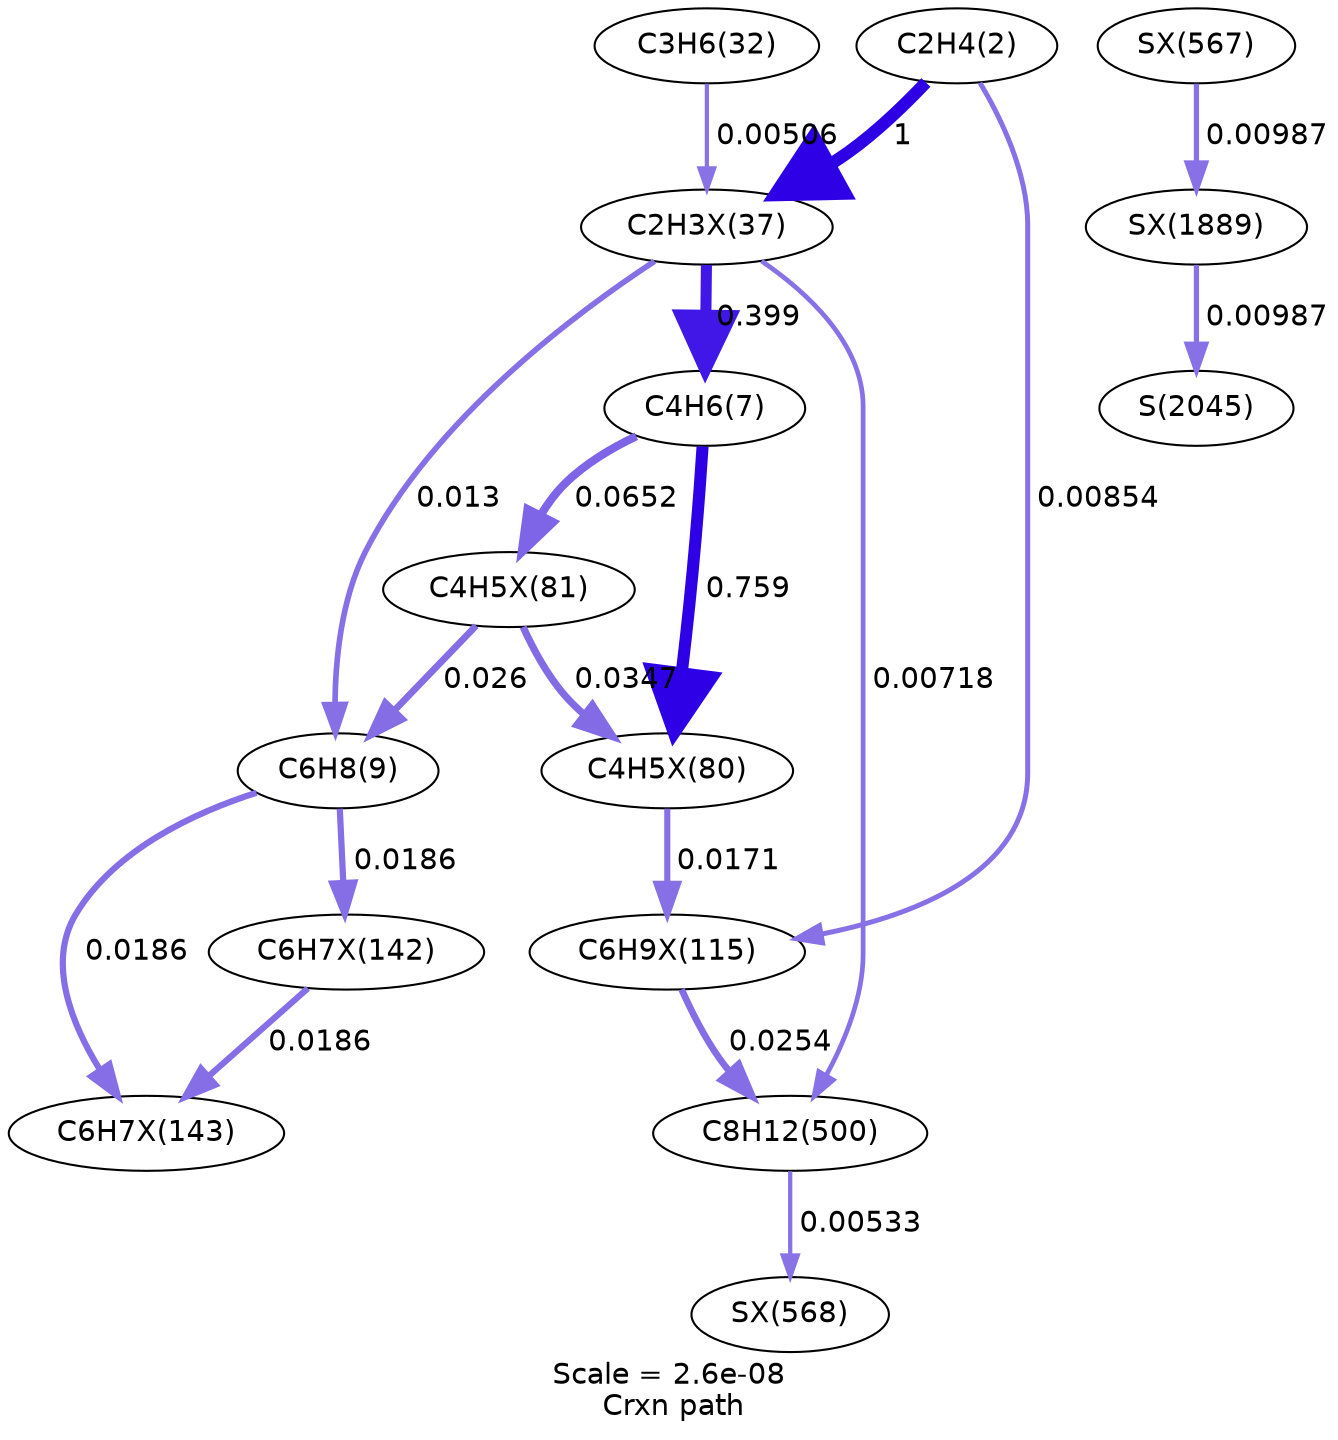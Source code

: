 digraph reaction_paths {
center=1;
s5 -> s44[fontname="Helvetica", style="setlinewidth(6)", arrowsize=3, color="0.7, 1.5, 0.9"
, label=" 1"];
s5 -> s61[fontname="Helvetica", style="setlinewidth(2.4)", arrowsize=1.2, color="0.7, 0.509, 0.9"
, label=" 0.00854"];
s44 -> s8[fontname="Helvetica", style="setlinewidth(5.31)", arrowsize=2.65, color="0.7, 0.899, 0.9"
, label=" 0.399"];
s44 -> s9[fontname="Helvetica", style="setlinewidth(2.72)", arrowsize=1.36, color="0.7, 0.513, 0.9"
, label=" 0.013"];
s44 -> s16[fontname="Helvetica", style="setlinewidth(2.27)", arrowsize=1.14, color="0.7, 0.507, 0.9"
, label=" 0.00718"];
s10 -> s44[fontname="Helvetica", style="setlinewidth(2.01)", arrowsize=1, color="0.7, 0.505, 0.9"
, label=" 0.00506"];
s8 -> s56[fontname="Helvetica", style="setlinewidth(3.94)", arrowsize=1.97, color="0.7, 0.565, 0.9"
, label=" 0.0652"];
s8 -> s55[fontname="Helvetica", style="setlinewidth(5.79)", arrowsize=2.9, color="0.7, 1.26, 0.9"
, label=" 0.759"];
s56 -> s55[fontname="Helvetica", style="setlinewidth(3.46)", arrowsize=1.73, color="0.7, 0.535, 0.9"
, label=" 0.0347"];
s56 -> s9[fontname="Helvetica", style="setlinewidth(3.25)", arrowsize=1.62, color="0.7, 0.526, 0.9"
, label=" 0.026"];
s55 -> s61[fontname="Helvetica", style="setlinewidth(2.93)", arrowsize=1.46, color="0.7, 0.517, 0.9"
, label=" 0.0171"];
s9 -> s65[fontname="Helvetica", style="setlinewidth(2.99)", arrowsize=1.5, color="0.7, 0.519, 0.9"
, label=" 0.0186"];
s9 -> s64[fontname="Helvetica", style="setlinewidth(2.99)", arrowsize=1.5, color="0.7, 0.519, 0.9"
, label=" 0.0186"];
s64 -> s65[fontname="Helvetica", style="setlinewidth(2.99)", arrowsize=1.49, color="0.7, 0.519, 0.9"
, label=" 0.0186"];
s61 -> s16[fontname="Helvetica", style="setlinewidth(3.23)", arrowsize=1.61, color="0.7, 0.525, 0.9"
, label=" 0.0254"];
s16 -> s78[fontname="Helvetica", style="setlinewidth(2.05)", arrowsize=1.02, color="0.7, 0.505, 0.9"
, label=" 0.00533"];
s77 -> s98[fontname="Helvetica", style="setlinewidth(2.51)", arrowsize=1.26, color="0.7, 0.51, 0.9"
, label=" 0.00987"];
s98 -> s20[fontname="Helvetica", style="setlinewidth(2.51)", arrowsize=1.26, color="0.7, 0.51, 0.9"
, label=" 0.00987"];
s5 [ fontname="Helvetica", label="C2H4(2)"];
s8 [ fontname="Helvetica", label="C4H6(7)"];
s9 [ fontname="Helvetica", label="C6H8(9)"];
s10 [ fontname="Helvetica", label="C3H6(32)"];
s16 [ fontname="Helvetica", label="C8H12(500)"];
s20 [ fontname="Helvetica", label="S(2045)"];
s44 [ fontname="Helvetica", label="C2H3X(37)"];
s55 [ fontname="Helvetica", label="C4H5X(80)"];
s56 [ fontname="Helvetica", label="C4H5X(81)"];
s61 [ fontname="Helvetica", label="C6H9X(115)"];
s64 [ fontname="Helvetica", label="C6H7X(142)"];
s65 [ fontname="Helvetica", label="C6H7X(143)"];
s77 [ fontname="Helvetica", label="SX(567)"];
s78 [ fontname="Helvetica", label="SX(568)"];
s98 [ fontname="Helvetica", label="SX(1889)"];
 label = "Scale = 2.6e-08\l Crxn path";
 fontname = "Helvetica";
}
